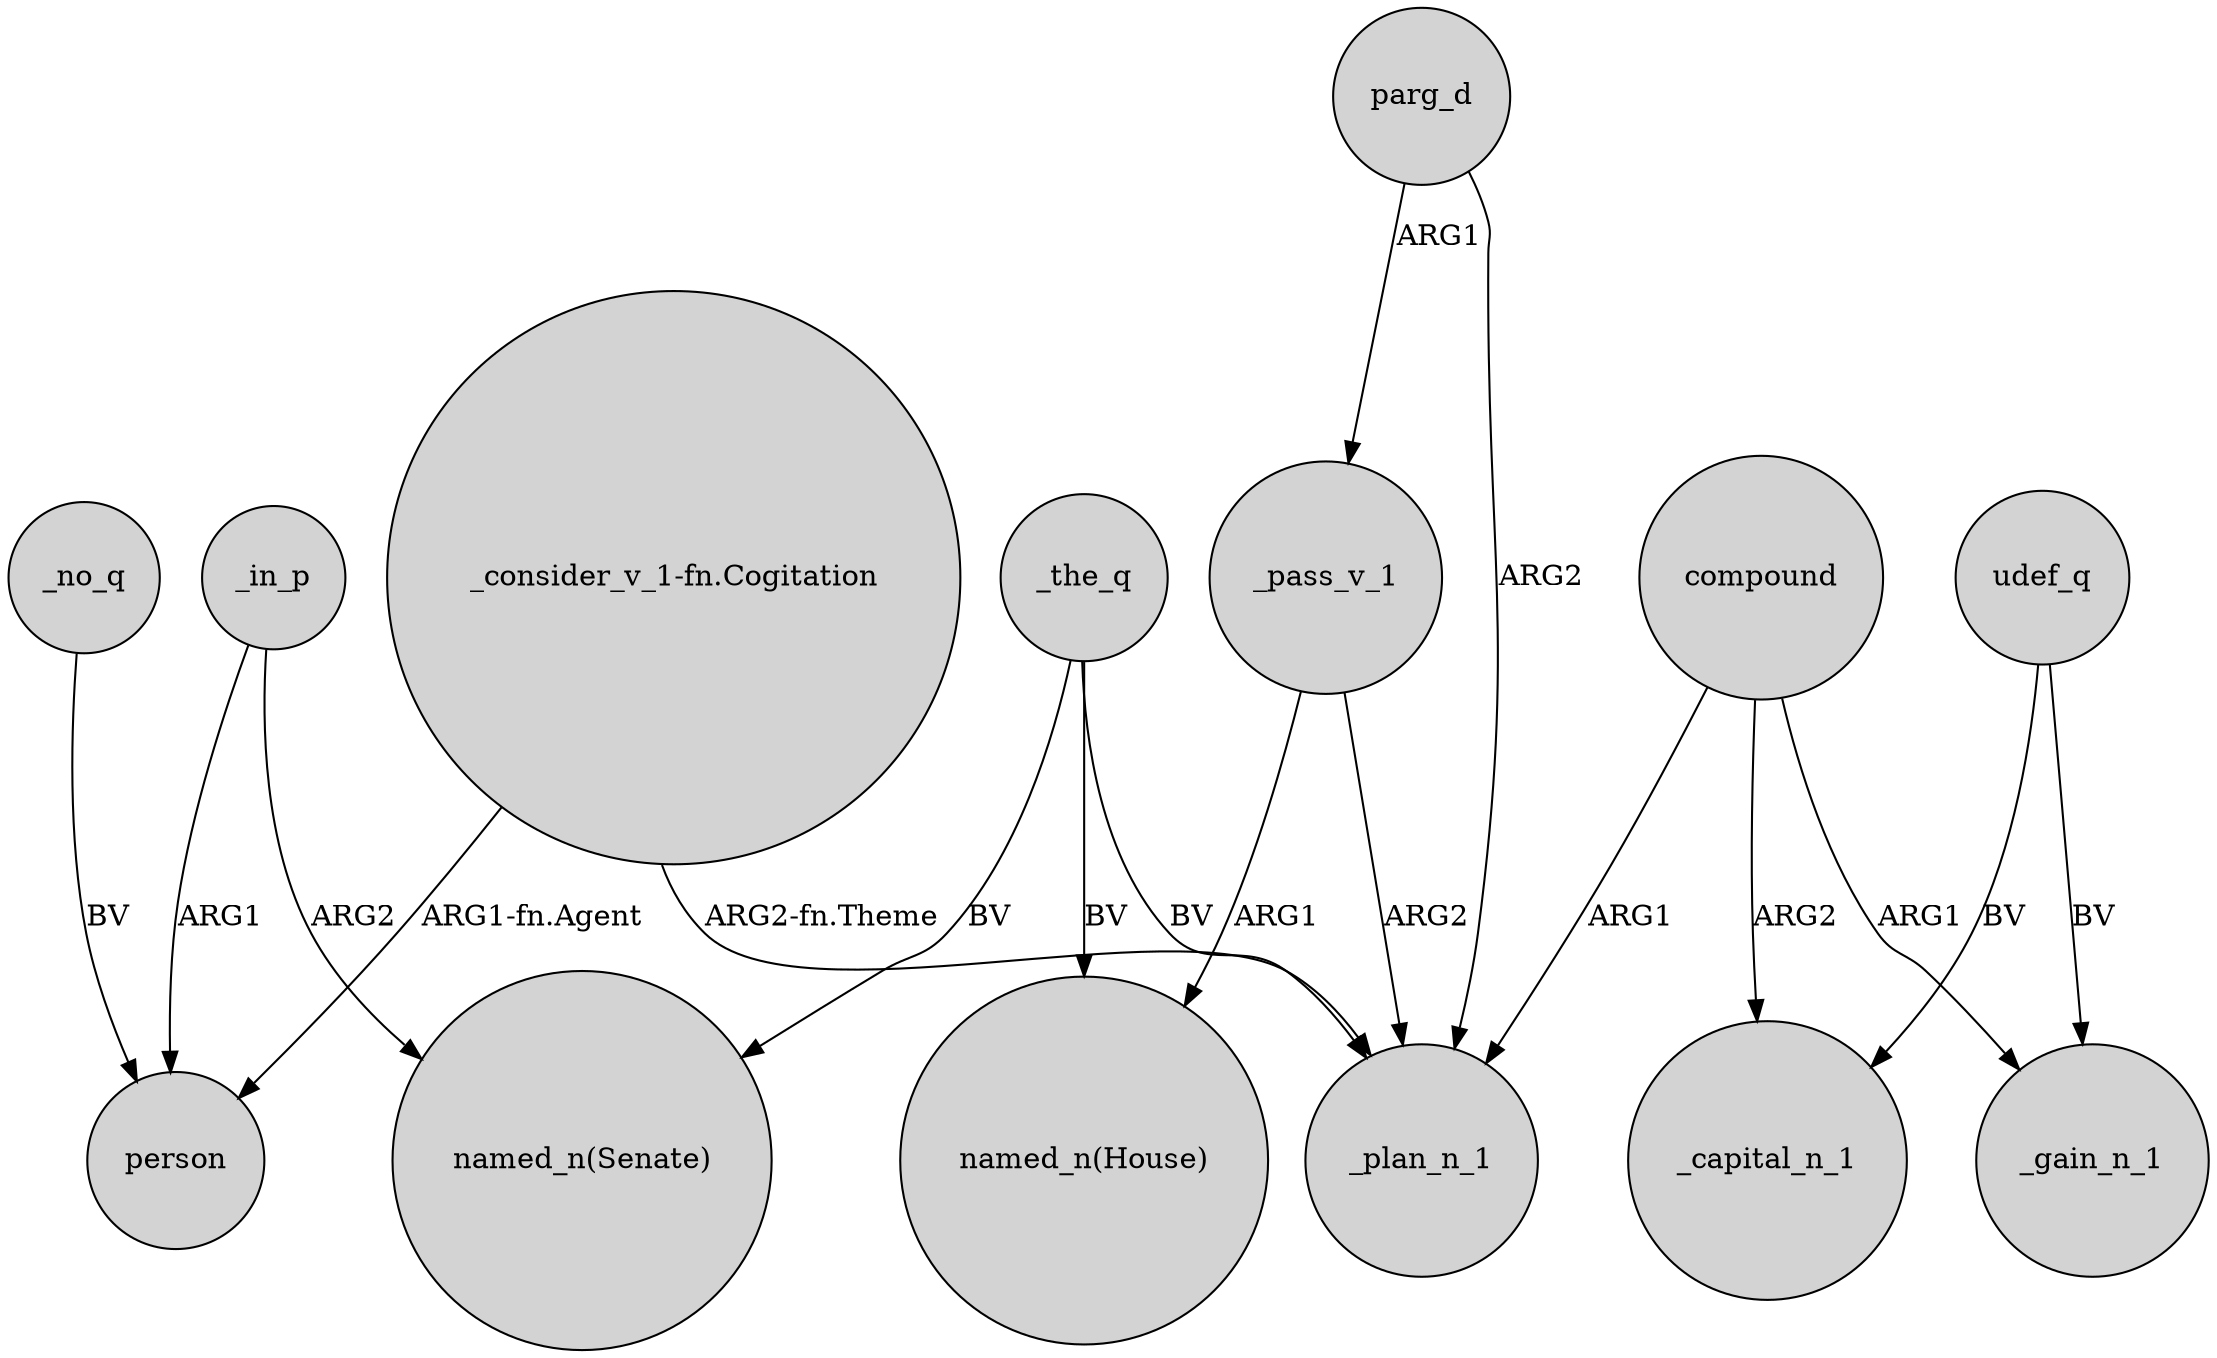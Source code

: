 digraph {
	node [shape=circle style=filled]
	"_consider_v_1-fn.Cogitation" -> person [label="ARG1-fn.Agent"]
	_pass_v_1 -> _plan_n_1 [label=ARG2]
	_in_p -> person [label=ARG1]
	_in_p -> "named_n(Senate)" [label=ARG2]
	_the_q -> "named_n(Senate)" [label=BV]
	compound -> _plan_n_1 [label=ARG1]
	udef_q -> _capital_n_1 [label=BV]
	parg_d -> _pass_v_1 [label=ARG1]
	compound -> _capital_n_1 [label=ARG2]
	parg_d -> _plan_n_1 [label=ARG2]
	_the_q -> "named_n(House)" [label=BV]
	udef_q -> _gain_n_1 [label=BV]
	"_consider_v_1-fn.Cogitation" -> _plan_n_1 [label="ARG2-fn.Theme"]
	_pass_v_1 -> "named_n(House)" [label=ARG1]
	_no_q -> person [label=BV]
	_the_q -> _plan_n_1 [label=BV]
	compound -> _gain_n_1 [label=ARG1]
}
